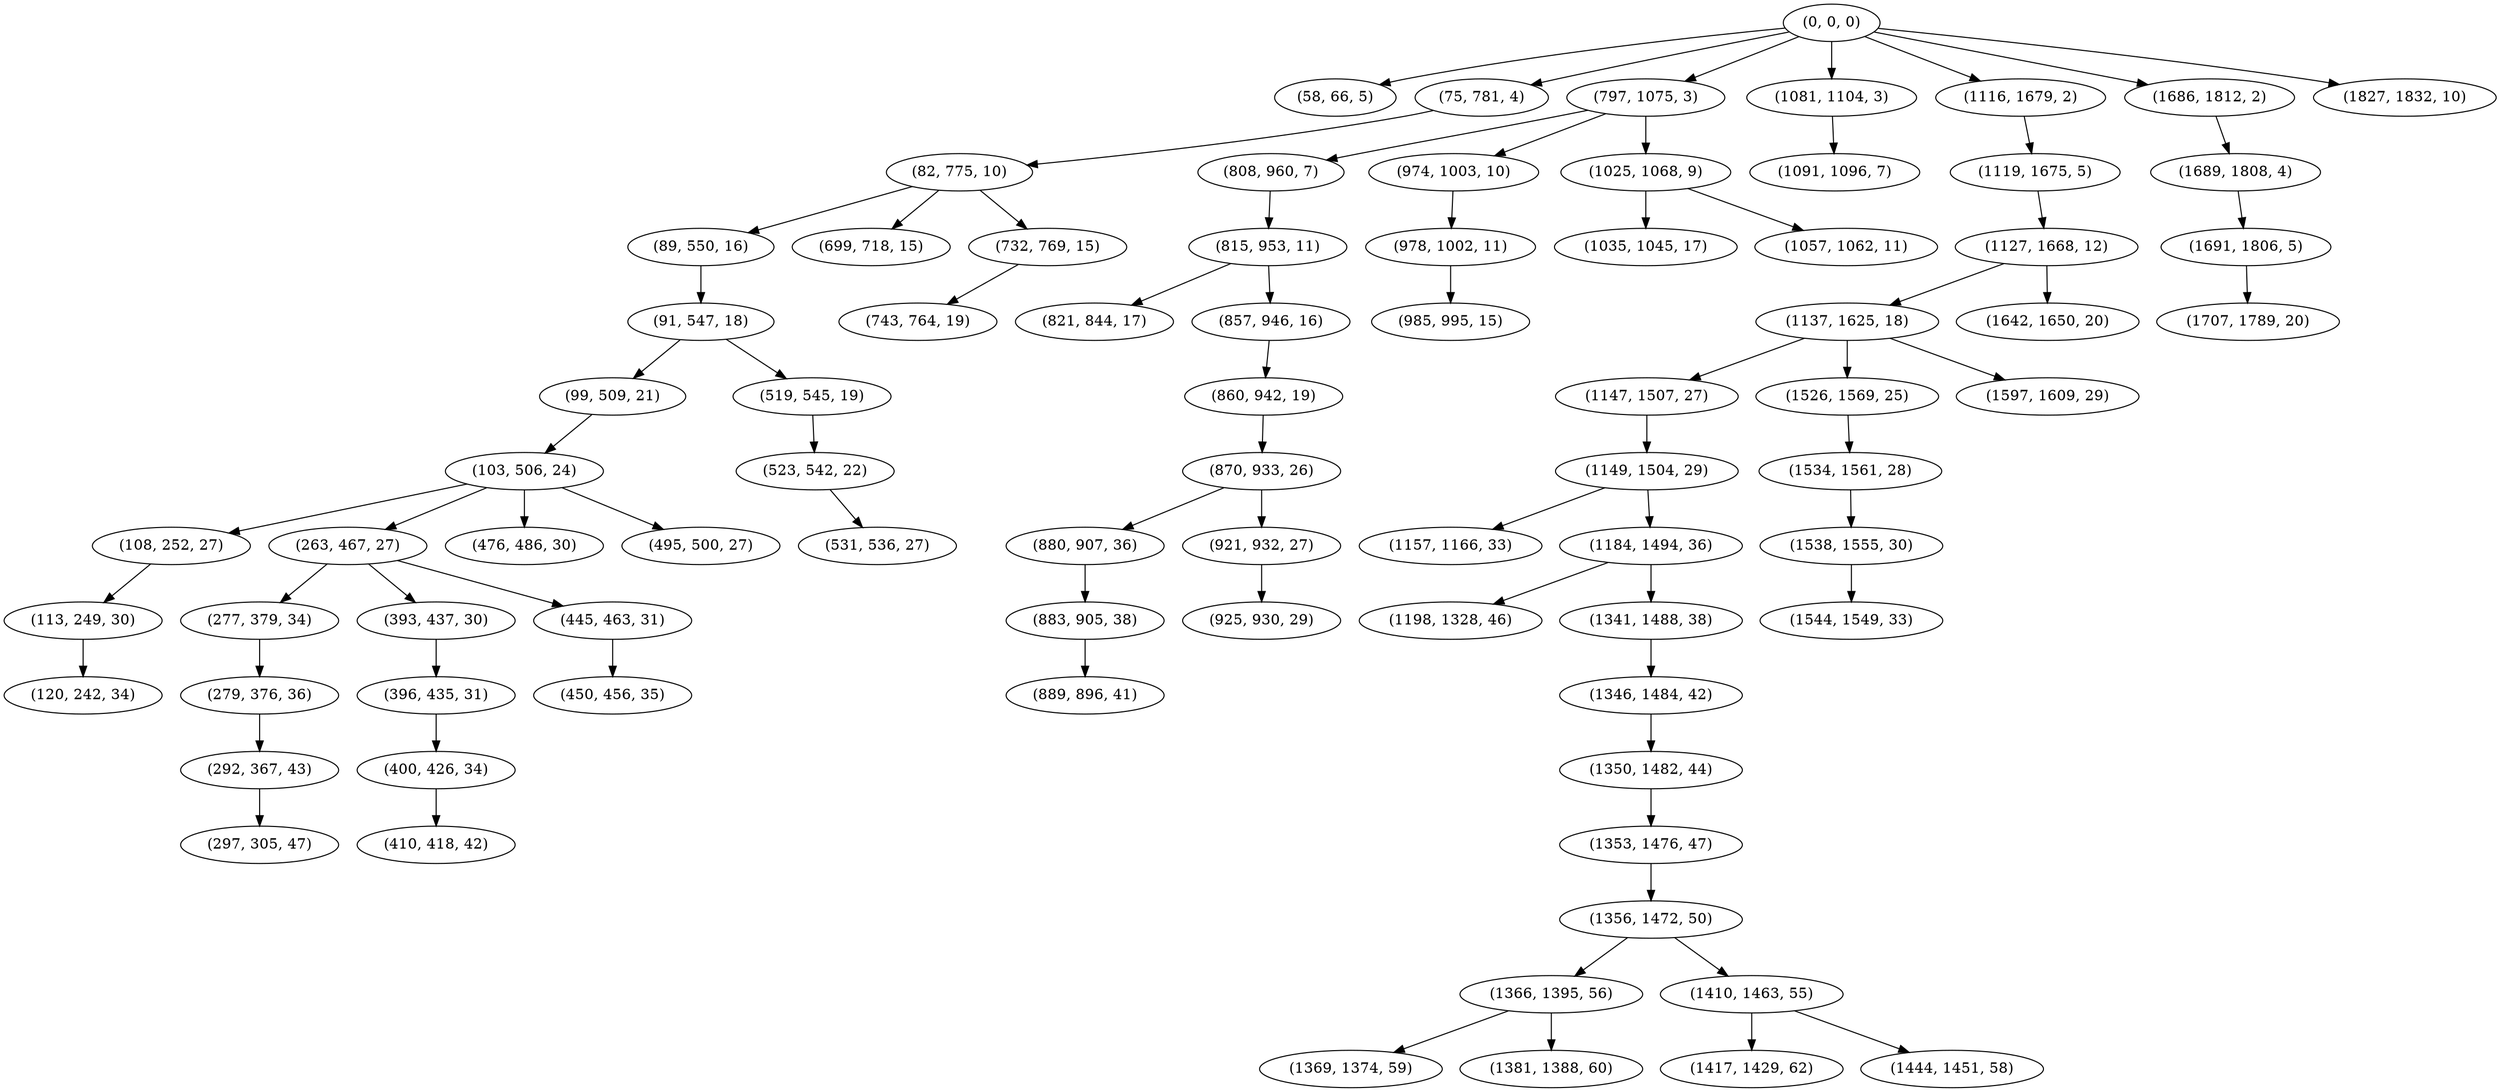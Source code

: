 digraph tree {
    "(0, 0, 0)";
    "(58, 66, 5)";
    "(75, 781, 4)";
    "(82, 775, 10)";
    "(89, 550, 16)";
    "(91, 547, 18)";
    "(99, 509, 21)";
    "(103, 506, 24)";
    "(108, 252, 27)";
    "(113, 249, 30)";
    "(120, 242, 34)";
    "(263, 467, 27)";
    "(277, 379, 34)";
    "(279, 376, 36)";
    "(292, 367, 43)";
    "(297, 305, 47)";
    "(393, 437, 30)";
    "(396, 435, 31)";
    "(400, 426, 34)";
    "(410, 418, 42)";
    "(445, 463, 31)";
    "(450, 456, 35)";
    "(476, 486, 30)";
    "(495, 500, 27)";
    "(519, 545, 19)";
    "(523, 542, 22)";
    "(531, 536, 27)";
    "(699, 718, 15)";
    "(732, 769, 15)";
    "(743, 764, 19)";
    "(797, 1075, 3)";
    "(808, 960, 7)";
    "(815, 953, 11)";
    "(821, 844, 17)";
    "(857, 946, 16)";
    "(860, 942, 19)";
    "(870, 933, 26)";
    "(880, 907, 36)";
    "(883, 905, 38)";
    "(889, 896, 41)";
    "(921, 932, 27)";
    "(925, 930, 29)";
    "(974, 1003, 10)";
    "(978, 1002, 11)";
    "(985, 995, 15)";
    "(1025, 1068, 9)";
    "(1035, 1045, 17)";
    "(1057, 1062, 11)";
    "(1081, 1104, 3)";
    "(1091, 1096, 7)";
    "(1116, 1679, 2)";
    "(1119, 1675, 5)";
    "(1127, 1668, 12)";
    "(1137, 1625, 18)";
    "(1147, 1507, 27)";
    "(1149, 1504, 29)";
    "(1157, 1166, 33)";
    "(1184, 1494, 36)";
    "(1198, 1328, 46)";
    "(1341, 1488, 38)";
    "(1346, 1484, 42)";
    "(1350, 1482, 44)";
    "(1353, 1476, 47)";
    "(1356, 1472, 50)";
    "(1366, 1395, 56)";
    "(1369, 1374, 59)";
    "(1381, 1388, 60)";
    "(1410, 1463, 55)";
    "(1417, 1429, 62)";
    "(1444, 1451, 58)";
    "(1526, 1569, 25)";
    "(1534, 1561, 28)";
    "(1538, 1555, 30)";
    "(1544, 1549, 33)";
    "(1597, 1609, 29)";
    "(1642, 1650, 20)";
    "(1686, 1812, 2)";
    "(1689, 1808, 4)";
    "(1691, 1806, 5)";
    "(1707, 1789, 20)";
    "(1827, 1832, 10)";
    "(0, 0, 0)" -> "(58, 66, 5)";
    "(0, 0, 0)" -> "(75, 781, 4)";
    "(0, 0, 0)" -> "(797, 1075, 3)";
    "(0, 0, 0)" -> "(1081, 1104, 3)";
    "(0, 0, 0)" -> "(1116, 1679, 2)";
    "(0, 0, 0)" -> "(1686, 1812, 2)";
    "(0, 0, 0)" -> "(1827, 1832, 10)";
    "(75, 781, 4)" -> "(82, 775, 10)";
    "(82, 775, 10)" -> "(89, 550, 16)";
    "(82, 775, 10)" -> "(699, 718, 15)";
    "(82, 775, 10)" -> "(732, 769, 15)";
    "(89, 550, 16)" -> "(91, 547, 18)";
    "(91, 547, 18)" -> "(99, 509, 21)";
    "(91, 547, 18)" -> "(519, 545, 19)";
    "(99, 509, 21)" -> "(103, 506, 24)";
    "(103, 506, 24)" -> "(108, 252, 27)";
    "(103, 506, 24)" -> "(263, 467, 27)";
    "(103, 506, 24)" -> "(476, 486, 30)";
    "(103, 506, 24)" -> "(495, 500, 27)";
    "(108, 252, 27)" -> "(113, 249, 30)";
    "(113, 249, 30)" -> "(120, 242, 34)";
    "(263, 467, 27)" -> "(277, 379, 34)";
    "(263, 467, 27)" -> "(393, 437, 30)";
    "(263, 467, 27)" -> "(445, 463, 31)";
    "(277, 379, 34)" -> "(279, 376, 36)";
    "(279, 376, 36)" -> "(292, 367, 43)";
    "(292, 367, 43)" -> "(297, 305, 47)";
    "(393, 437, 30)" -> "(396, 435, 31)";
    "(396, 435, 31)" -> "(400, 426, 34)";
    "(400, 426, 34)" -> "(410, 418, 42)";
    "(445, 463, 31)" -> "(450, 456, 35)";
    "(519, 545, 19)" -> "(523, 542, 22)";
    "(523, 542, 22)" -> "(531, 536, 27)";
    "(732, 769, 15)" -> "(743, 764, 19)";
    "(797, 1075, 3)" -> "(808, 960, 7)";
    "(797, 1075, 3)" -> "(974, 1003, 10)";
    "(797, 1075, 3)" -> "(1025, 1068, 9)";
    "(808, 960, 7)" -> "(815, 953, 11)";
    "(815, 953, 11)" -> "(821, 844, 17)";
    "(815, 953, 11)" -> "(857, 946, 16)";
    "(857, 946, 16)" -> "(860, 942, 19)";
    "(860, 942, 19)" -> "(870, 933, 26)";
    "(870, 933, 26)" -> "(880, 907, 36)";
    "(870, 933, 26)" -> "(921, 932, 27)";
    "(880, 907, 36)" -> "(883, 905, 38)";
    "(883, 905, 38)" -> "(889, 896, 41)";
    "(921, 932, 27)" -> "(925, 930, 29)";
    "(974, 1003, 10)" -> "(978, 1002, 11)";
    "(978, 1002, 11)" -> "(985, 995, 15)";
    "(1025, 1068, 9)" -> "(1035, 1045, 17)";
    "(1025, 1068, 9)" -> "(1057, 1062, 11)";
    "(1081, 1104, 3)" -> "(1091, 1096, 7)";
    "(1116, 1679, 2)" -> "(1119, 1675, 5)";
    "(1119, 1675, 5)" -> "(1127, 1668, 12)";
    "(1127, 1668, 12)" -> "(1137, 1625, 18)";
    "(1127, 1668, 12)" -> "(1642, 1650, 20)";
    "(1137, 1625, 18)" -> "(1147, 1507, 27)";
    "(1137, 1625, 18)" -> "(1526, 1569, 25)";
    "(1137, 1625, 18)" -> "(1597, 1609, 29)";
    "(1147, 1507, 27)" -> "(1149, 1504, 29)";
    "(1149, 1504, 29)" -> "(1157, 1166, 33)";
    "(1149, 1504, 29)" -> "(1184, 1494, 36)";
    "(1184, 1494, 36)" -> "(1198, 1328, 46)";
    "(1184, 1494, 36)" -> "(1341, 1488, 38)";
    "(1341, 1488, 38)" -> "(1346, 1484, 42)";
    "(1346, 1484, 42)" -> "(1350, 1482, 44)";
    "(1350, 1482, 44)" -> "(1353, 1476, 47)";
    "(1353, 1476, 47)" -> "(1356, 1472, 50)";
    "(1356, 1472, 50)" -> "(1366, 1395, 56)";
    "(1356, 1472, 50)" -> "(1410, 1463, 55)";
    "(1366, 1395, 56)" -> "(1369, 1374, 59)";
    "(1366, 1395, 56)" -> "(1381, 1388, 60)";
    "(1410, 1463, 55)" -> "(1417, 1429, 62)";
    "(1410, 1463, 55)" -> "(1444, 1451, 58)";
    "(1526, 1569, 25)" -> "(1534, 1561, 28)";
    "(1534, 1561, 28)" -> "(1538, 1555, 30)";
    "(1538, 1555, 30)" -> "(1544, 1549, 33)";
    "(1686, 1812, 2)" -> "(1689, 1808, 4)";
    "(1689, 1808, 4)" -> "(1691, 1806, 5)";
    "(1691, 1806, 5)" -> "(1707, 1789, 20)";
}
